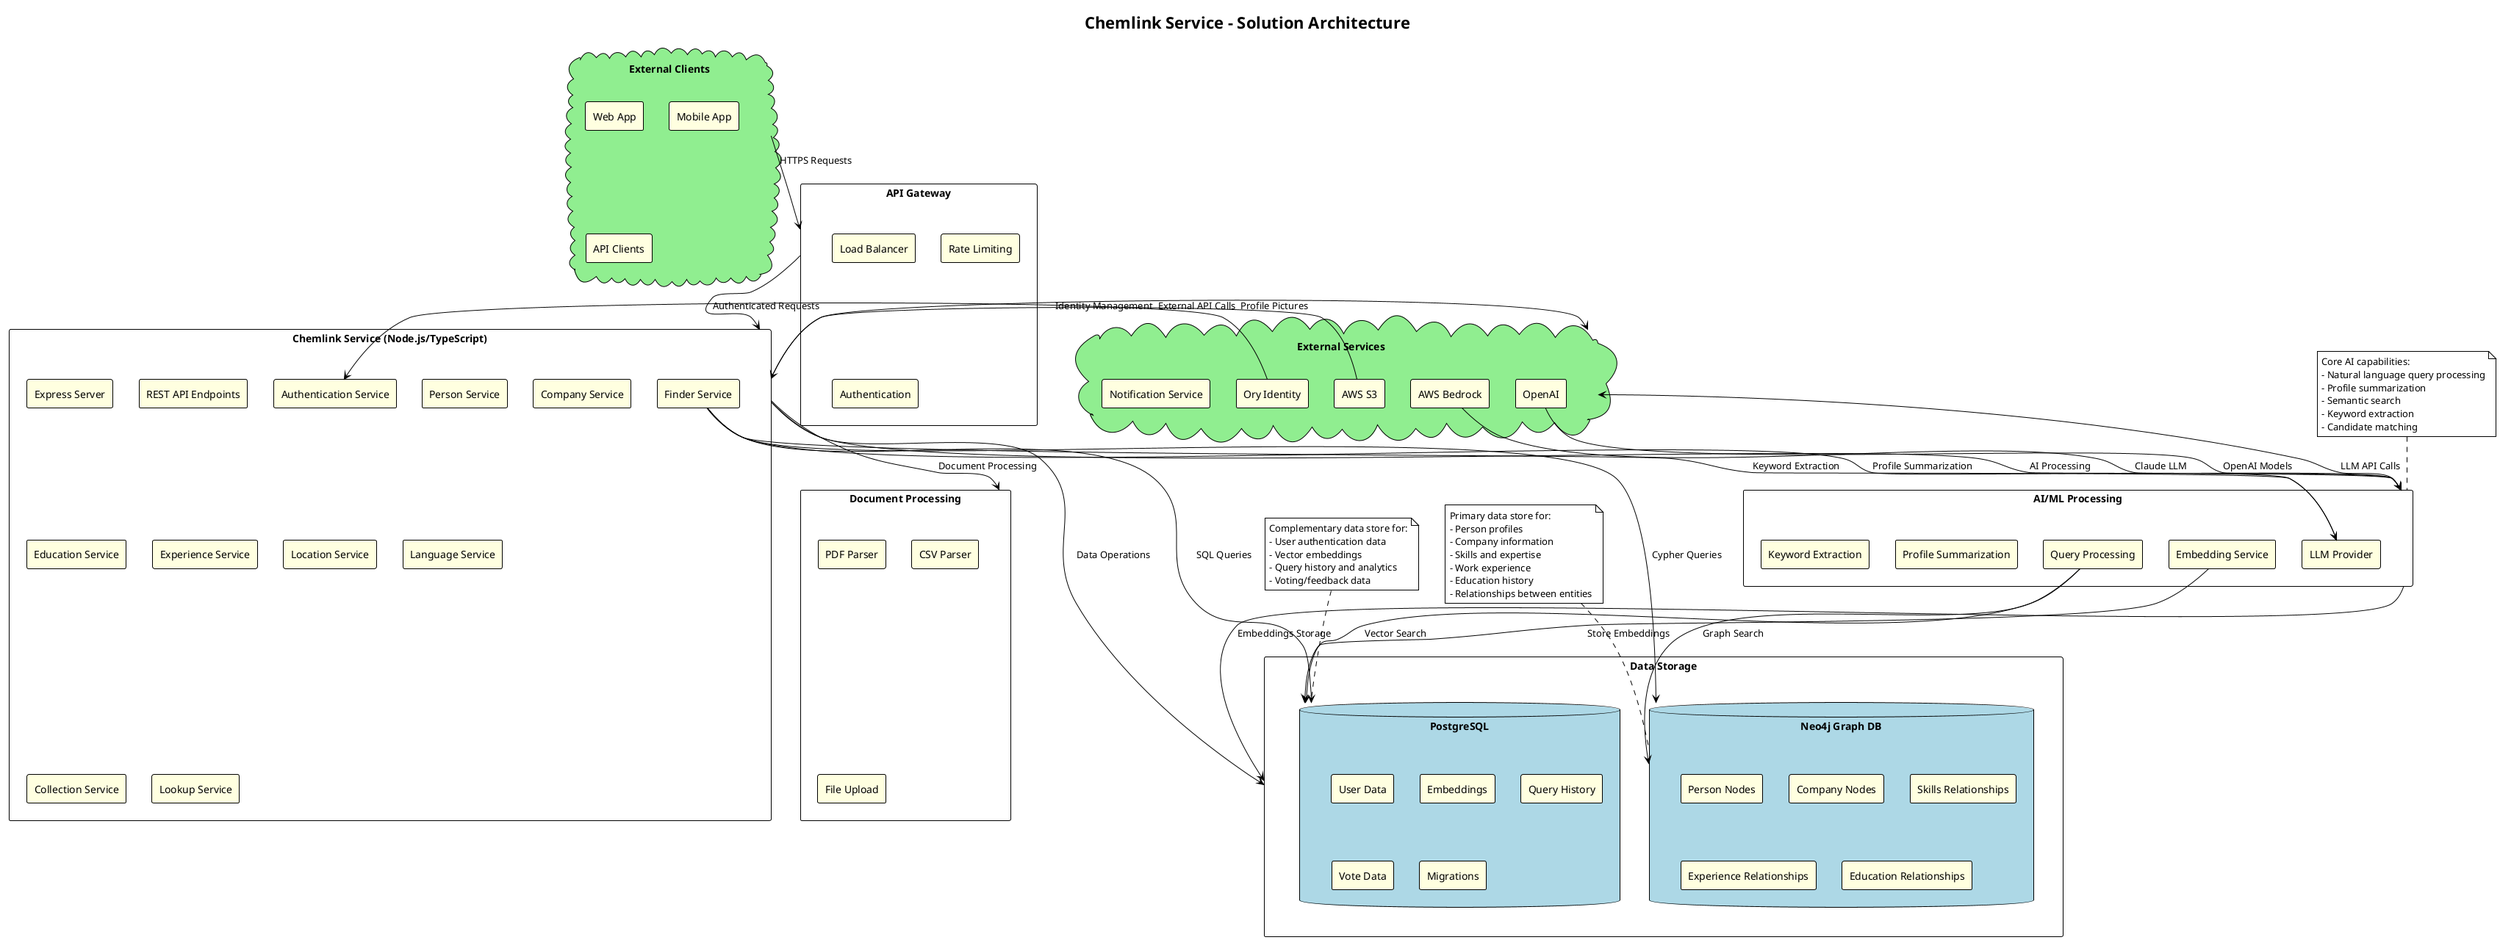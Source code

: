 @startuml Chemlink Service - Solution Architecture

!define RECTANGLE class
!theme plain

title Chemlink Service - Solution Architecture

skinparam backgroundColor #FFFFFF
skinparam componentStyle rectangle
skinparam component {
  BackgroundColor lightyellow
  BorderColor black
}
skinparam database {
  BackgroundColor lightblue
  BorderColor black
}
skinparam cloud {
  BackgroundColor lightgreen
  BorderColor black
}

' External Systems
cloud "External Clients" as clients {
  component [Web App] as webapp
  component [Mobile App] as mobile
  component [API Clients] as apiclient
}

' Load Balancer / Gateway
rectangle "API Gateway" as gateway {
  component [Load Balancer] as lb
  component [Rate Limiting] as ratelimit
  component [Authentication] as auth
}

' Core Application
rectangle "Chemlink Service (Node.js/TypeScript)" as app {
  component [Express Server] as express
  component [REST API Endpoints] as api
  component [Authentication Service] as authservice
  component [Person Service] as personservice
  component [Finder Service] as finderservice
  component [Company Service] as companyservice
  component [Education Service] as eduservice
  component [Experience Service] as expservice
  component [Location Service] as locationservice
  component [Language Service] as langservice
  component [Collection Service] as collectionservice
  component [Lookup Service] as lookupservice
}

' AI/ML Layer
rectangle "AI/ML Processing" as aiml {
  component [LLM Provider] as llmprovider
  component [Embedding Service] as embeddingservice
  component [Query Processing] as queryprocessing
  component [Profile Summarization] as summarization
  component [Keyword Extraction] as keywordextract
}

' Data Layer
rectangle "Data Storage" as storage {
  database "Neo4j Graph DB" as neo4j {
    component [Person Nodes] as personnodes
    component [Company Nodes] as companynodes
    component [Skills Relationships] as skillsrel
    component [Experience Relationships] as exprel
    component [Education Relationships] as edurel
  }
  
  database "PostgreSQL" as postgres {
    component [User Data] as userdata
    component [Embeddings] as embeddings
    component [Query History] as queryhistory
    component [Vote Data] as votes
    component [Migrations] as migrations
  }
}

' External Services
cloud "External Services" as external {
  component [AWS S3] as s3
  component [AWS Bedrock] as bedrock
  component [OpenAI] as openai
  component [Ory Identity] as ory
  component [Notification Service] as notifservice
}

' File Processing
rectangle "Document Processing" as docprocessing {
  component [PDF Parser] as pdfparser
  component [CSV Parser] as csvparser
  component [File Upload] as fileupload
}

' Relationships
clients --> gateway : HTTPS Requests
gateway --> app : Authenticated Requests

app --> aiml : AI Processing
app --> storage : Data Operations
app --> external : External API Calls
app --> docprocessing : Document Processing

aiml --> external : LLM API Calls
aiml --> storage : Embeddings Storage

finderservice --> neo4j : Cypher Queries
finderservice --> postgres : SQL Queries
finderservice --> llmprovider : Keyword Extraction
finderservice --> llmprovider : Profile Summarization

embeddingservice --> postgres : Store Embeddings
queryprocessing --> neo4j : Graph Search
queryprocessing --> postgres : Vector Search

s3 --> app : Profile Pictures
bedrock --> aiml : Claude LLM
openai --> aiml : OpenAI Models
ory --> authservice : Identity Management

note top of neo4j
  Primary data store for:
  - Person profiles
  - Company information
  - Skills and expertise
  - Work experience
  - Education history
  - Relationships between entities
end note

note top of postgres
  Complementary data store for:
  - User authentication data
  - Vector embeddings
  - Query history and analytics
  - Voting/feedback data
end note

note top of aiml
  Core AI capabilities:
  - Natural language query processing
  - Profile summarization
  - Semantic search
  - Keyword extraction
  - Candidate matching
end note

@enduml